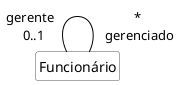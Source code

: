 @startuml
hide circle
hide methods
hide empty members

skinparam class {
    BackgroundColor White
    ArrowColor Black
    BorderColor #505050
}
class "Funcionário" as fu 
left to right direction
fu "gerente \n 0..1"--- " * \n gerenciado" fu
@enduml